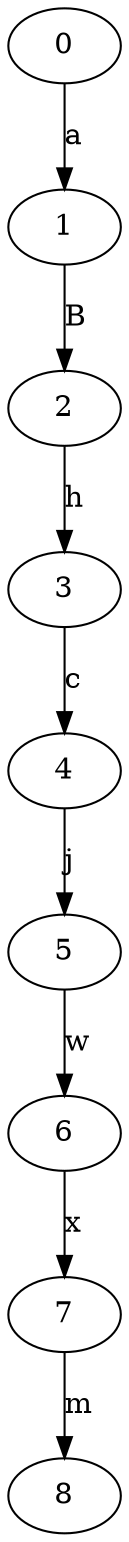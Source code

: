 digraph {
		0 -> 1[label="a"];
		1 -> 2[label="B"];
		2 -> 3[label="h"];
		3 -> 4[label="c"];
		4 -> 5[label="j"];
		5 -> 6[label="w"];
		6 -> 7[label="x"];
		7 -> 8[label="m"];
	}
	

